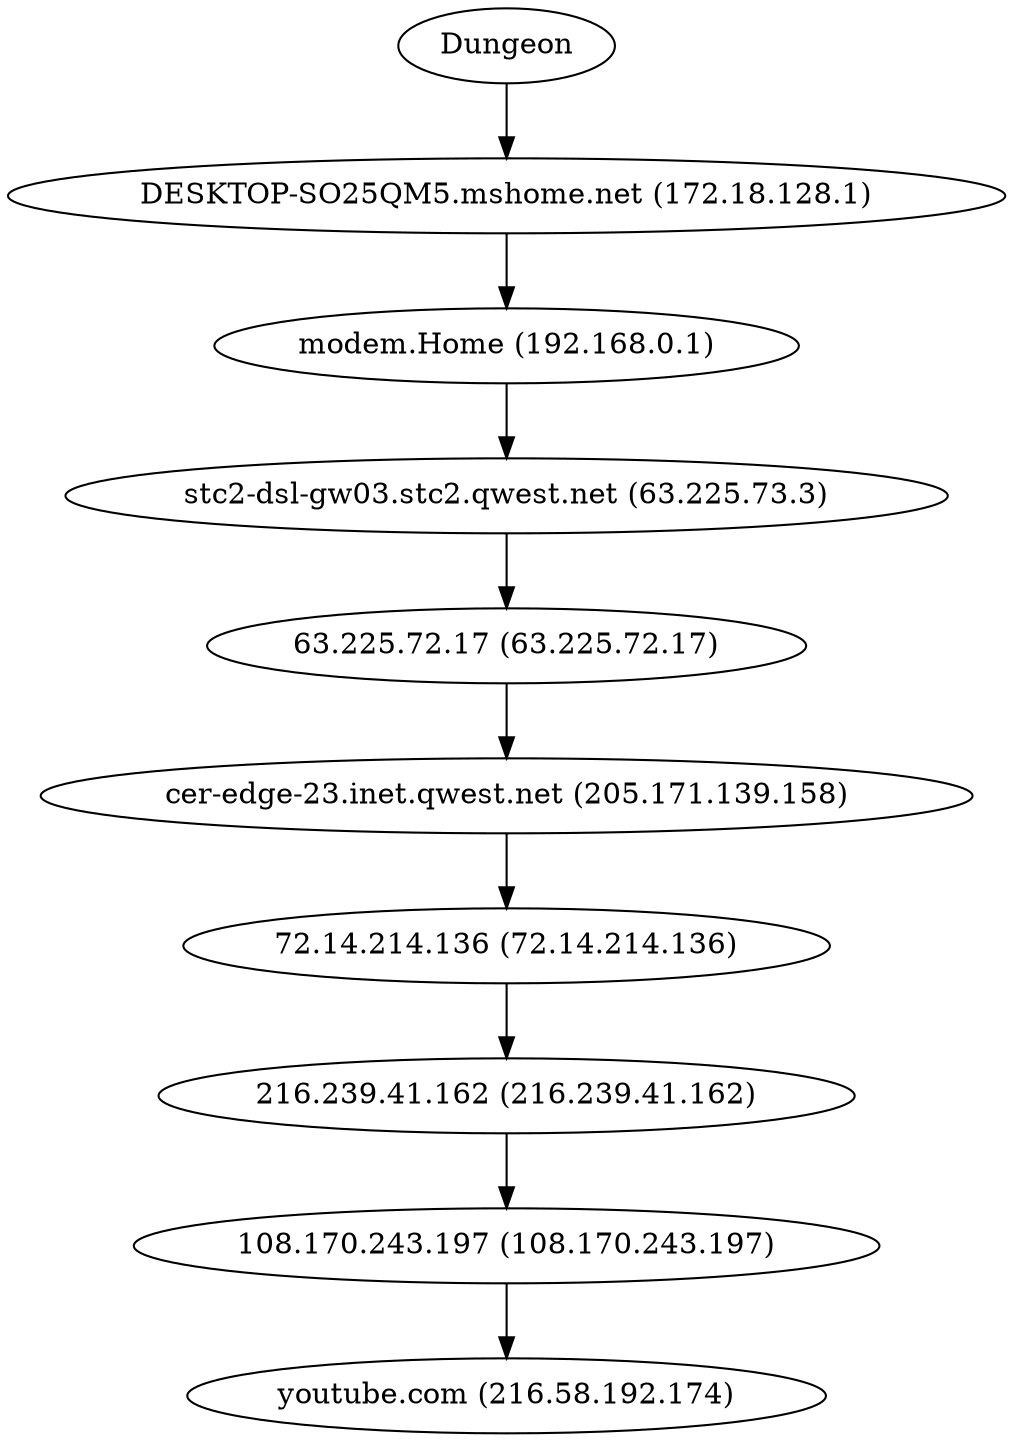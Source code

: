 digraph network {

// traceroute to youtube.com (216.58.192.174), 60 hops max, 60 byte packets
"Dungeon" -> "DESKTOP-SO25QM5.mshome.net (172.18.128.1)";
"DESKTOP-SO25QM5.mshome.net (172.18.128.1)" -> "modem.Home (192.168.0.1)";
"modem.Home (192.168.0.1)" -> "stc2-dsl-gw03.stc2.qwest.net (63.225.73.3)";
"stc2-dsl-gw03.stc2.qwest.net (63.225.73.3)" -> "63.225.72.17 (63.225.72.17)";
"63.225.72.17 (63.225.72.17)" -> "cer-edge-23.inet.qwest.net (205.171.139.158)";
"cer-edge-23.inet.qwest.net (205.171.139.158)" -> "72.14.214.136 (72.14.214.136)";
"72.14.214.136 (72.14.214.136)" -> "216.239.41.162 (216.239.41.162)";
"216.239.41.162 (216.239.41.162)" -> "108.170.243.197 (108.170.243.197)";
"108.170.243.197 (108.170.243.197)" -> "youtube.com (216.58.192.174)";
}
